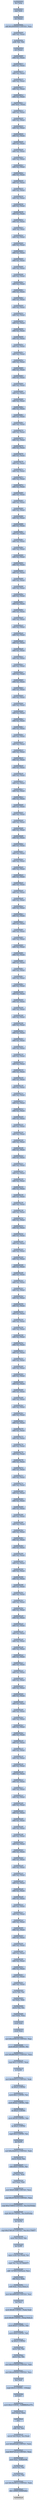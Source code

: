 digraph G {
node[shape=rectangle,style=filled,fillcolor=lightsteelblue,color=lightsteelblue]
bgcolor="transparent"
a0x00000000decl_ebp[label="0x00000000\ndecl %ebp"];
a0x00000001popl_edx[label="0x00000001\npopl %edx"];
a0x00000002incl_eax_[label="0x00000002\nincl (%eax)"];
a0x00000004addl_0x20000000UINT32_eax[label="0x00000004\naddl $0x20000000<UINT32>, %eax"];
a0x00000009addb_al_eax_[label="0x00000009\naddb %al, (%eax)"];
a0x0000000baddb_bh_bh[label="0x0000000b\naddb %bh, %bh"];
a0x0000000dincl_eax_[label="0x0000000d\nincl (%eax)"];
a0x0000000faddb_al_eax_[label="0x0000000f\naddb %al, (%eax)"];
a0x00000011addb_al_eax_[label="0x00000011\naddb %al, (%eax)"];
a0x00000013addb_al_eax_[label="0x00000013\naddb %al, (%eax)"];
a0x00000015addb_al_eax_[label="0x00000015\naddb %al, (%eax)"];
a0x00000017addb_al_eax_[label="0x00000017\naddb %al, (%eax)"];
a0x0000001aaddb_al_eax_[label="0x0000001a\naddb %al, (%eax)"];
a0x0000001caddl_eax_eax_[label="0x0000001c\naddl %eax, (%eax)"];
a0x0000001eaddb_al_eax_[label="0x0000001e\naddb %al, (%eax)"];
a0x00000020addb_al_eax_[label="0x00000020\naddb %al, (%eax)"];
a0x00000022addb_al_eax_[label="0x00000022\naddb %al, (%eax)"];
a0x00000024addb_al_eax_[label="0x00000024\naddb %al, (%eax)"];
a0x00000026addb_al_eax_[label="0x00000026\naddb %al, (%eax)"];
a0x00000028addb_al_eax_[label="0x00000028\naddb %al, (%eax)"];
a0x0000002aaddb_al_eax_[label="0x0000002a\naddb %al, (%eax)"];
a0x0000002caddb_al_eax_[label="0x0000002c\naddb %al, (%eax)"];
a0x0000002eaddb_al_eax_[label="0x0000002e\naddb %al, (%eax)"];
a0x00000030addb_al_eax_[label="0x00000030\naddb %al, (%eax)"];
a0x00000032addb_al_eax_[label="0x00000032\naddb %al, (%eax)"];
a0x00000034addb_al_eax_[label="0x00000034\naddb %al, (%eax)"];
a0x00000036addb_al_eax_[label="0x00000036\naddb %al, (%eax)"];
a0x00000038addb_al_eax_[label="0x00000038\naddb %al, (%eax)"];
a0x0000003aaddb_al_eax_[label="0x0000003a\naddb %al, (%eax)"];
a0x0000003caddb_al_esi_[label="0x0000003c\naddb %al, (%esi)"];
a0x0000003eaddb_al_eax_[label="0x0000003e\naddb %al, (%eax)"];
a0x00000040addb_al_eax_[label="0x00000040\naddb %al, (%eax)"];
a0x00000042addb_al_eax_[label="0x00000042\naddb %al, (%eax)"];
a0x00000044addb_al_eax_[label="0x00000044\naddb %al, (%eax)"];
a0x00000046addb_al_eax_[label="0x00000046\naddb %al, (%eax)"];
a0x00000048addb_al_eax_[label="0x00000048\naddb %al, (%eax)"];
a0x0000004aaddb_al_eax_[label="0x0000004a\naddb %al, (%eax)"];
a0x0000004caddb_al_eax_[label="0x0000004c\naddb %al, (%eax)"];
a0x0000004eaddb_al_eax_[label="0x0000004e\naddb %al, (%eax)"];
a0x00000050addb_al_eax_[label="0x00000050\naddb %al, (%eax)"];
a0x00000052addb_al_eax_[label="0x00000052\naddb %al, (%eax)"];
a0x00000054addb_al_eax_[label="0x00000054\naddb %al, (%eax)"];
a0x00000056addb_al_eax_[label="0x00000056\naddb %al, (%eax)"];
a0x00000058addb_al_eax_[label="0x00000058\naddb %al, (%eax)"];
a0x0000005aaddb_al_eax_[label="0x0000005a\naddb %al, (%eax)"];
a0x0000005caddb_al_eax_[label="0x0000005c\naddb %al, (%eax)"];
a0x0000005eaddb_al_eax_[label="0x0000005e\naddb %al, (%eax)"];
a0x00000060addb_al_eax_[label="0x00000060\naddb %al, (%eax)"];
a0x00000062addb_al_eax_[label="0x00000062\naddb %al, (%eax)"];
a0x00000064addb_al_eax_[label="0x00000064\naddb %al, (%eax)"];
a0x00000066addb_al_eax_[label="0x00000066\naddb %al, (%eax)"];
a0x00000068addb_al_eax_[label="0x00000068\naddb %al, (%eax)"];
a0x0000006aaddb_al_eax_[label="0x0000006a\naddb %al, (%eax)"];
a0x0000006caddb_al_eax_[label="0x0000006c\naddb %al, (%eax)"];
a0x0000006eaddb_al_eax_[label="0x0000006e\naddb %al, (%eax)"];
a0x00000070addb_al_eax_[label="0x00000070\naddb %al, (%eax)"];
a0x00000072addb_al_eax_[label="0x00000072\naddb %al, (%eax)"];
a0x00000074addb_al_eax_[label="0x00000074\naddb %al, (%eax)"];
a0x00000076addb_al_eax_[label="0x00000076\naddb %al, (%eax)"];
a0x00000078addb_al_eax_[label="0x00000078\naddb %al, (%eax)"];
a0x0000007aaddb_al_eax_[label="0x0000007a\naddb %al, (%eax)"];
a0x0000007caddb_al_eax_[label="0x0000007c\naddb %al, (%eax)"];
a0x0000007eaddb_al_eax_[label="0x0000007e\naddb %al, (%eax)"];
a0x00000080addb_al_eax_[label="0x00000080\naddb %al, (%eax)"];
a0x00000082addb_al_eax_[label="0x00000082\naddb %al, (%eax)"];
a0x00000084addb_al_eax_[label="0x00000084\naddb %al, (%eax)"];
a0x00000086addb_al_eax_[label="0x00000086\naddb %al, (%eax)"];
a0x00000088addb_al_eax_[label="0x00000088\naddb %al, (%eax)"];
a0x0000008aaddb_al_eax_[label="0x0000008a\naddb %al, (%eax)"];
a0x0000008caddb_al_eax_[label="0x0000008c\naddb %al, (%eax)"];
a0x0000008eaddb_al_eax_[label="0x0000008e\naddb %al, (%eax)"];
a0x00000090addb_al_eax_[label="0x00000090\naddb %al, (%eax)"];
a0x00000092addb_al_eax_[label="0x00000092\naddb %al, (%eax)"];
a0x00000094addb_al_eax_[label="0x00000094\naddb %al, (%eax)"];
a0x00000096addb_al_eax_[label="0x00000096\naddb %al, (%eax)"];
a0x00000098addb_al_eax_[label="0x00000098\naddb %al, (%eax)"];
a0x0000009aaddb_al_eax_[label="0x0000009a\naddb %al, (%eax)"];
a0x0000009caddb_al_eax_[label="0x0000009c\naddb %al, (%eax)"];
a0x0000009eaddb_al_eax_[label="0x0000009e\naddb %al, (%eax)"];
a0x000000a0addb_al_eax_[label="0x000000a0\naddb %al, (%eax)"];
a0x000000a2addb_al_eax_[label="0x000000a2\naddb %al, (%eax)"];
a0x000000a4addb_al_eax_[label="0x000000a4\naddb %al, (%eax)"];
a0x000000a6addb_al_eax_[label="0x000000a6\naddb %al, (%eax)"];
a0x000000a8addb_al_eax_[label="0x000000a8\naddb %al, (%eax)"];
a0x000000aaaddb_al_eax_[label="0x000000aa\naddb %al, (%eax)"];
a0x000000acaddb_al_eax_[label="0x000000ac\naddb %al, (%eax)"];
a0x000000aeaddb_al_eax_[label="0x000000ae\naddb %al, (%eax)"];
a0x000000b0addb_al_eax_[label="0x000000b0\naddb %al, (%eax)"];
a0x000000b2addb_al_eax_[label="0x000000b2\naddb %al, (%eax)"];
a0x000000b4addb_al_eax_[label="0x000000b4\naddb %al, (%eax)"];
a0x000000b6addb_al_eax_[label="0x000000b6\naddb %al, (%eax)"];
a0x000000b8addb_al_eax_[label="0x000000b8\naddb %al, (%eax)"];
a0x000000baaddb_al_eax_[label="0x000000ba\naddb %al, (%eax)"];
a0x000000bcaddb_al_eax_[label="0x000000bc\naddb %al, (%eax)"];
a0x000000beaddb_al_eax_[label="0x000000be\naddb %al, (%eax)"];
a0x000000c0addb_al_eax_[label="0x000000c0\naddb %al, (%eax)"];
a0x000000c2addb_al_eax_[label="0x000000c2\naddb %al, (%eax)"];
a0x000000c4addb_al_eax_[label="0x000000c4\naddb %al, (%eax)"];
a0x000000c6addb_al_eax_[label="0x000000c6\naddb %al, (%eax)"];
a0x000000c8addb_al_eax_[label="0x000000c8\naddb %al, (%eax)"];
a0x000000caaddb_al_eax_[label="0x000000ca\naddb %al, (%eax)"];
a0x000000ccaddb_al_eax_[label="0x000000cc\naddb %al, (%eax)"];
a0x000000ceaddb_al_eax_[label="0x000000ce\naddb %al, (%eax)"];
a0x000000d0addb_al_eax_[label="0x000000d0\naddb %al, (%eax)"];
a0x000000d2addb_al_eax_[label="0x000000d2\naddb %al, (%eax)"];
a0x000000d4addb_al_eax_[label="0x000000d4\naddb %al, (%eax)"];
a0x000000d6addb_al_eax_[label="0x000000d6\naddb %al, (%eax)"];
a0x000000d8addb_al_eax_[label="0x000000d8\naddb %al, (%eax)"];
a0x000000daaddb_al_eax_[label="0x000000da\naddb %al, (%eax)"];
a0x000000dcaddb_al_eax_[label="0x000000dc\naddb %al, (%eax)"];
a0x000000deaddb_al_eax_[label="0x000000de\naddb %al, (%eax)"];
a0x000000e0addb_al_eax_[label="0x000000e0\naddb %al, (%eax)"];
a0x000000e2addb_al_eax_[label="0x000000e2\naddb %al, (%eax)"];
a0x000000e4addb_al_eax_[label="0x000000e4\naddb %al, (%eax)"];
a0x000000e6addb_al_eax_[label="0x000000e6\naddb %al, (%eax)"];
a0x000000e8addb_al_eax_[label="0x000000e8\naddb %al, (%eax)"];
a0x000000eaaddb_al_eax_[label="0x000000ea\naddb %al, (%eax)"];
a0x000000ecaddb_al_eax_[label="0x000000ec\naddb %al, (%eax)"];
a0x000000eeaddb_al_eax_[label="0x000000ee\naddb %al, (%eax)"];
a0x000000f0addb_al_eax_[label="0x000000f0\naddb %al, (%eax)"];
a0x000000f2addb_al_eax_[label="0x000000f2\naddb %al, (%eax)"];
a0x000000f4addb_al_eax_[label="0x000000f4\naddb %al, (%eax)"];
a0x000000f6addb_al_eax_[label="0x000000f6\naddb %al, (%eax)"];
a0x000000f8addb_al_eax_[label="0x000000f8\naddb %al, (%eax)"];
a0x000000faaddb_al_eax_[label="0x000000fa\naddb %al, (%eax)"];
a0x000000fcaddb_al_eax_[label="0x000000fc\naddb %al, (%eax)"];
a0x000000feaddb_al_eax_[label="0x000000fe\naddb %al, (%eax)"];
a0x00000100addb_al_eax_[label="0x00000100\naddb %al, (%eax)"];
a0x00000102addb_al_eax_[label="0x00000102\naddb %al, (%eax)"];
a0x00000104addb_al_eax_[label="0x00000104\naddb %al, (%eax)"];
a0x00000106addb_al_eax_[label="0x00000106\naddb %al, (%eax)"];
a0x00000108addb_al_eax_[label="0x00000108\naddb %al, (%eax)"];
a0x0000010aaddb_al_eax_[label="0x0000010a\naddb %al, (%eax)"];
a0x0000010caddb_al_eax_[label="0x0000010c\naddb %al, (%eax)"];
a0x0000010eaddb_al_eax_[label="0x0000010e\naddb %al, (%eax)"];
a0x00000110addb_al_eax_[label="0x00000110\naddb %al, (%eax)"];
a0x00000112addb_al_eax_[label="0x00000112\naddb %al, (%eax)"];
a0x00000114addb_al_eax_[label="0x00000114\naddb %al, (%eax)"];
a0x00000116addb_al_eax_[label="0x00000116\naddb %al, (%eax)"];
a0x00000118addb_al_eax_[label="0x00000118\naddb %al, (%eax)"];
a0x0000011aaddb_al_eax_[label="0x0000011a\naddb %al, (%eax)"];
a0x0000011caddb_al_eax_[label="0x0000011c\naddb %al, (%eax)"];
a0x0000011eaddb_al_eax_[label="0x0000011e\naddb %al, (%eax)"];
a0x00000120addb_al_eax_[label="0x00000120\naddb %al, (%eax)"];
a0x00000122addb_al_eax_[label="0x00000122\naddb %al, (%eax)"];
a0x00000124addb_al_eax_[label="0x00000124\naddb %al, (%eax)"];
a0x00000126addb_al_eax_[label="0x00000126\naddb %al, (%eax)"];
a0x00000128addb_al_eax_[label="0x00000128\naddb %al, (%eax)"];
a0x0000012aaddb_al_eax_[label="0x0000012a\naddb %al, (%eax)"];
a0x0000012caddb_al_eax_[label="0x0000012c\naddb %al, (%eax)"];
a0x0000012eaddb_al_eax_[label="0x0000012e\naddb %al, (%eax)"];
a0x00000130addb_al_eax_[label="0x00000130\naddb %al, (%eax)"];
a0x00000132addb_al_eax_[label="0x00000132\naddb %al, (%eax)"];
a0x00000134addb_al_eax_[label="0x00000134\naddb %al, (%eax)"];
a0x00000136addb_al_eax_[label="0x00000136\naddb %al, (%eax)"];
a0x00000138addb_al_eax_[label="0x00000138\naddb %al, (%eax)"];
a0x0000013aaddb_al_eax_[label="0x0000013a\naddb %al, (%eax)"];
a0x0000013caddb_al_eax_[label="0x0000013c\naddb %al, (%eax)"];
a0x0000013eaddb_al_eax_[label="0x0000013e\naddb %al, (%eax)"];
a0x00000140addb_al_eax_[label="0x00000140\naddb %al, (%eax)"];
a0x00000142addb_al_eax_[label="0x00000142\naddb %al, (%eax)"];
a0x00000144addb_al_eax_[label="0x00000144\naddb %al, (%eax)"];
a0x00000146addb_al_eax_[label="0x00000146\naddb %al, (%eax)"];
a0x00000148addb_al_eax_[label="0x00000148\naddb %al, (%eax)"];
a0x0000014aaddb_al_eax_[label="0x0000014a\naddb %al, (%eax)"];
a0x0000014caddb_al_eax_[label="0x0000014c\naddb %al, (%eax)"];
a0x0000014eaddb_al_eax_[label="0x0000014e\naddb %al, (%eax)"];
a0x00000150addb_al_eax_[label="0x00000150\naddb %al, (%eax)"];
a0x00000152addb_al_eax_[label="0x00000152\naddb %al, (%eax)"];
a0x00000154addb_al_eax_[label="0x00000154\naddb %al, (%eax)"];
a0x00000156addb_al_eax_[label="0x00000156\naddb %al, (%eax)"];
a0x00000158addb_al_eax_[label="0x00000158\naddb %al, (%eax)"];
a0x0000015aaddb_al_eax_[label="0x0000015a\naddb %al, (%eax)"];
a0x0000015caddb_al_eax_[label="0x0000015c\naddb %al, (%eax)"];
a0x0000015eaddb_al_eax_[label="0x0000015e\naddb %al, (%eax)"];
a0x00000160addb_al_eax_[label="0x00000160\naddb %al, (%eax)"];
a0x00000162addb_al_eax_[label="0x00000162\naddb %al, (%eax)"];
a0x00000164addb_al_eax_[label="0x00000164\naddb %al, (%eax)"];
a0x00000166addb_al_eax_[label="0x00000166\naddb %al, (%eax)"];
a0x00000168addb_al_eax_[label="0x00000168\naddb %al, (%eax)"];
a0x0000016aaddb_al_eax_[label="0x0000016a\naddb %al, (%eax)"];
a0x0000016caddb_al_eax_[label="0x0000016c\naddb %al, (%eax)"];
a0x0000016eaddb_al_eax_[label="0x0000016e\naddb %al, (%eax)"];
a0x00000170addb_al_eax_[label="0x00000170\naddb %al, (%eax)"];
a0x00000172addb_al_eax_[label="0x00000172\naddb %al, (%eax)"];
a0x00000174addb_al_eax_[label="0x00000174\naddb %al, (%eax)"];
a0x00000176addb_al_eax_[label="0x00000176\naddb %al, (%eax)"];
a0x00000178addb_al_eax_[label="0x00000178\naddb %al, (%eax)"];
a0x0000017aaddb_al_eax_[label="0x0000017a\naddb %al, (%eax)"];
a0x0000017caddb_al_eax_[label="0x0000017c\naddb %al, (%eax)"];
a0x0000017eaddb_al_eax_[label="0x0000017e\naddb %al, (%eax)"];
a0x00000180addb_al_eax_[label="0x00000180\naddb %al, (%eax)"];
a0x00000182addb_al_eax_[label="0x00000182\naddb %al, (%eax)"];
a0x00000184addb_al_eax_[label="0x00000184\naddb %al, (%eax)"];
a0x00000186addb_al_eax_[label="0x00000186\naddb %al, (%eax)"];
a0x00000188addb_al_eax_[label="0x00000188\naddb %al, (%eax)"];
a0x0000018aaddb_al_eax_[label="0x0000018a\naddb %al, (%eax)"];
a0x0000018caddb_al_eax_[label="0x0000018c\naddb %al, (%eax)"];
a0x0000018eaddb_al_eax_[label="0x0000018e\naddb %al, (%eax)"];
a0x00000190addb_al_eax_[label="0x00000190\naddb %al, (%eax)"];
a0x00000192addb_al_eax_[label="0x00000192\naddb %al, (%eax)"];
a0x00000194addb_al_eax_[label="0x00000194\naddb %al, (%eax)"];
a0x00000196addb_al_eax_[label="0x00000196\naddb %al, (%eax)"];
a0x00000198addb_al_eax_[label="0x00000198\naddb %al, (%eax)"];
a0x0000019aaddb_al_eax_[label="0x0000019a\naddb %al, (%eax)"];
a0x0000019caddb_al_eax_[label="0x0000019c\naddb %al, (%eax)"];
a0x0000019eaddb_al_eax_[label="0x0000019e\naddb %al, (%eax)"];
a0x000001a0addb_al_eax_[label="0x000001a0\naddb %al, (%eax)"];
a0x000001a2addb_al_eax_[label="0x000001a2\naddb %al, (%eax)"];
a0x000001a4addb_al_eax_[label="0x000001a4\naddb %al, (%eax)"];
a0x000001a6addb_al_eax_[label="0x000001a6\naddb %al, (%eax)"];
a0x000001a8addb_al_eax_[label="0x000001a8\naddb %al, (%eax)"];
a0x000001aaaddb_al_eax_[label="0x000001aa\naddb %al, (%eax)"];
a0x000001acaddb_al_eax_[label="0x000001ac\naddb %al, (%eax)"];
a0x000001aeaddb_al_eax_[label="0x000001ae\naddb %al, (%eax)"];
a0x000001b0addb_al_eax_[label="0x000001b0\naddb %al, (%eax)"];
a0x000001b2addb_al_eax_[label="0x000001b2\naddb %al, (%eax)"];
a0x000001b4addb_al_eax_[label="0x000001b4\naddb %al, (%eax)"];
a0x000001b6addb_al_eax_[label="0x000001b6\naddb %al, (%eax)"];
a0x000001b8addb_al_eax_[label="0x000001b8\naddb %al, (%eax)"];
a0x000001baaddb_al_eax_[label="0x000001ba\naddb %al, (%eax)"];
a0x000001bcaddb_al_eax_[label="0x000001bc\naddb %al, (%eax)"];
a0x000001beaddb_al_eax_[label="0x000001be\naddb %al, (%eax)"];
a0x000001c0addb_al_eax_[label="0x000001c0\naddb %al, (%eax)"];
a0x000001c2addb_al_eax_[label="0x000001c2\naddb %al, (%eax)"];
a0x000001c4addb_al_eax_[label="0x000001c4\naddb %al, (%eax)"];
a0x000001c6addb_al_eax_[label="0x000001c6\naddb %al, (%eax)"];
a0x000001c8addb_al_eax_[label="0x000001c8\naddb %al, (%eax)"];
a0x000001caaddb_al_eax_[label="0x000001ca\naddb %al, (%eax)"];
a0x000001ccaddb_al_eax_[label="0x000001cc\naddb %al, (%eax)"];
a0x000001ceaddb_al_eax_[label="0x000001ce\naddb %al, (%eax)"];
a0x000001d0addb_al_eax_[label="0x000001d0\naddb %al, (%eax)"];
a0x000001d2addb_al_eax_[label="0x000001d2\naddb %al, (%eax)"];
a0x000001d4addb_al_eax_[label="0x000001d4\naddb %al, (%eax)"];
a0x000001d6addb_al_eax_[label="0x000001d6\naddb %al, (%eax)"];
a0x000001d8addb_al_eax_[label="0x000001d8\naddb %al, (%eax)"];
a0x000001daaddb_al_eax_[label="0x000001da\naddb %al, (%eax)"];
a0x000001dcaddb_al_eax_[label="0x000001dc\naddb %al, (%eax)"];
a0x000001deaddb_al_eax_[label="0x000001de\naddb %al, (%eax)"];
a0x000001e0addb_al_eax_[label="0x000001e0\naddb %al, (%eax)"];
a0x000001e2addb_al_eax_[label="0x000001e2\naddb %al, (%eax)"];
a0x000001e4addb_al_eax_[label="0x000001e4\naddb %al, (%eax)"];
a0x000001e6addb_al_eax_[label="0x000001e6\naddb %al, (%eax)"];
a0x000001e8addb_al_eax_[label="0x000001e8\naddb %al, (%eax)"];
a0x000001eaaddb_al_eax_[label="0x000001ea\naddb %al, (%eax)"];
a0x000001ecaddb_al_eax_[label="0x000001ec\naddb %al, (%eax)"];
a0x000001eeaddb_al_eax_[label="0x000001ee\naddb %al, (%eax)"];
a0x000001f0addb_al_eax_[label="0x000001f0\naddb %al, (%eax)"];
a0x000001f2addb_al_eax_[label="0x000001f2\naddb %al, (%eax)"];
a0x000001f4addb_al_eax_[label="0x000001f4\naddb %al, (%eax)"];
a0x000001f6addb_al_eax_[label="0x000001f6\naddb %al, (%eax)"];
a0x000001f8addb_al_eax_[label="0x000001f8\naddb %al, (%eax)"];
a0x000001faaddb_al_eax_[label="0x000001fa\naddb %al, (%eax)"];
a0x000001fcaddb_al_eax_[label="0x000001fc\naddb %al, (%eax)"];
a0x000001feaddb_al_eax_[label="0x000001fe\naddb %al, (%eax)"];
a0x00000200movw_ds_ax[label="0x00000200\nmovw %ds, %ax"];
a0x00000202xorl_ebx_ebx[label="0x00000202\nxorl %ebx, %ebx"];
a0x00000204movw_ax_ss[label="0x00000204\nmovw %ax, %ss"];
a0x00000206movl_ebx_esp[label="0x00000206\nmovl %ebx, %esp"];
a0x00000208pushl_ebx[label="0x00000208\npushl %ebx"];
a0x00000209pushl_eax[label="0x00000209\npushl %eax"];
a0x0000020amovl_0xcb50010fUINT32_eax[label="0x0000020a\nmovl $0xcb50010f<UINT32>, %eax"];
a0x0000020fmovb_0x20UINT8_cl[label="0x0000020f\nmovb $0x20<UINT8>, %cl"];
a0x00000211movl_0xd8d30001UINT32_eax[label="0x00000211\nmovl $0xd8d30001<UINT32>, %eax"];
a0x00000216cmpl_0x1UINT8_eax[label="0x00000216\ncmpl $0x1<UINT8>, %eax"];
a0x00000219je_0x228[label="0x00000219\nje 0x228"];
a0x0000021bmovl_0x9b4031eUINT32_edx[label="0x0000021b\nmovl $0x9b4031e<UINT32>, %edx"];
a0x00000220int_0x21UINT8[label="0x00000220\nint $0x21<UINT8>"];
a0x00000222movb_0x1UINT8_al[label="0x00000222\nmovb $0x1<UINT8>, %al"];
a0x00000224movb_0x4cUINT8_ah[label="0x00000224\nmovb $0x4c<UINT8>, %ah"];
a0x00000226int_0x21UINT8[label="0x00000226\nint $0x21<UINT8>"];
a0x00000228movb_0x30UINT8_ah[label="0x00000228\nmovb $0x30<UINT8>, %ah"];
a0x0000022aint_0x21UINT8[label="0x0000022a\nint $0x21<UINT8>"];
a0x0000022ccmpb_0x3UINT8_al[label="0x0000022c\ncmpb $0x3<UINT8>, %al"];
a0x0000022ejae_0x235[label="0x0000022e\njae 0x235"];
a0x00000230movl_0xe9eb031eUINT32_edx[label="0x00000230\nmovl $0xe9eb031e<UINT32>, %edx"];
a0x00000235movw_esi__es[label="0x00000235\nmovw (%esi), %es"];
a0x00000237subb_0x0UINT8_al[label="0x00000237\nsubb $0x0<UINT8>, %al"];
a0x00000239xorl_eax_eax[label="0x00000239\nxorl %eax, %eax"];
a0x0000023bmovl_eax_edi[label="0x0000023b\nmovl %eax, %edi"];
a0x0000023dmovl_0x8126ffffUINT32_ecx[label="0x0000023d\nmovl $0x8126ffff<UINT32>, %ecx"];
a0x00000242cmpl_0x16754150UINT32_eax[label="0x00000242\ncmpl $0x16754150<UINT32>, %eax"];
a0x00000247cmpl_0xe754854UINT32_es_0x2ebp_[label="0x00000247\ncmpl $0xe754854<UINT32>, %es:0x2(%ebp)"];
a0x0000024fcmpb_0x3dUINT8_es_0x4ebp_[label="0x0000024f\ncmpb $0x3d<UINT8>, %es:0x4(%ebp)"];
a0x00000254jne_0x25d[label="0x00000254\njne 0x25d"];
a0x0000025dcmpl_0x27d8126UINT32_es_0x1c756977[label="0x0000025d\ncmpl $0x27d8126<UINT32>, %es:0x1c756977"];
a0x00000268outsb_ds_esi__dx[label="0x00000268\noutsb %ds:(%esi), %dx"];
a0x00000269jne_0x280[label="0x00000269\njne 0x280"];
a0x00000280repnz_scasb_es_edi__al[label="0x00000280\nrepnz scasb %es:(%edi), %al"];
a0x00000282cmpb_al_es_0x7d8db975[label="0x00000282\ncmpb %al, %es:0x7d8db975"];
a0x00000289addl__1274831554ecx__ecx[label="0x00000289\naddl -1274831554(%ecx), %ecx"];
a0x0000028fsbbl_ecx_ebp[label="0x0000028f\nsbbl %ecx, %ebp"];
a0x00000291andl_eax_ecxeax2_[label="0x00000291\nandl %eax, (%ecx,%eax,2)"];
a0x00000294movl_0x48802d8UINT32_esi[label="0x00000294\nmovl $0x48802d8<UINT32>, %esi"];
a0x00000299incl_esi[label="0x00000299\nincl %esi"];
a0x0000029amovb_0x46UINT8_edxedi_[label="0x0000029a\nmovb $0x46<UINT8>, (%edx,%edi)"];
a0x0000029emovb_0x46UINT8_espebx2_[label="0x0000029e\nmovb $0x46<UINT8>, (%esp,%ebx,2)"];
a0x000002a2movb_0x47UINT8_ah[label="0x000002a2\nmovb $0x47<UINT8>, %ah"];
a0x000002a4movb_0x0UINT8_dl[label="0x000002a4\nmovb $0x0<UINT8>, %dl"];
a0x000002a6int_0x21UINT8[label="0x000002a6\nint $0x21<UINT8>"];
a0x000002a8movw_ds_ax[label="0x000002a8\nmovw %ds, %ax"];
a0x000002aamovw_ax_es[label="0x000002aa\nmovw %ax, %es"];
a0x000002acmovl_0xc03202d8UINT32_edi[label="0x000002ac\nmovl $0xc03202d8<UINT32>, %edi"];
a0x000002b1movl_0xaef20046UINT32_ecx[label="0x000002b1\nmovl $0xaef20046<UINT32>, %ecx"];
a0x000002b6decl_edi[label="0x000002b6\ndecl %edi"];
a0x000002b7cmpb_0x5cUINT8__1ebp_[label="0x000002b7\ncmpb $0x5c<UINT8>, -1(%ebp)"];
a0x000002bbje_0x2c1[label="0x000002bb\nje 0x2c1"];
a0x000002bdmovb_0x2UINT8_0xffffffffd0be475c[label="0x000002bd\nmovb $0x2<UINT8>, 0xffffffffd0be475c"];
a0x000002c4movl_esi__ecx[label="0x000002c4\nmovl (%esi), %ecx"];
a0x000002c6into_[label="0x000002c6\ninto "];
a0x000002c7addb_bl_dh[label="0x000002c7\naddb %bl, %dh"];
a0x000002c9movsb_ds_esi__es_edi_[label="0x000002c9\nmovsb %ds:(%esi), %es:(%edi)"];
a0x000002camovl_0xb802d8UINT32_edx[label="0x000002ca\nmovl $0xb802d8<UINT32>, %edx"];
a0x000002cfcmpl_0xf7221cdUINT32_eax[label="0x000002cf\ncmpl $0xf7221cd<UINT32>, %eax"];
a0x000002d4movl_eax_0x48eb039f[label="0x000002d4\nmovl %eax, 0x48eb039f"];
a0x000002d9movw_ss_ax[label="0x000002d9\nmovw %ss, %ax"];
a0x000002dbmovw_ax_ds[label="0x000002db\nmovw %ax, %ds"];
a0x000002ddmovl_0x3be9031eUINT32_edx[label="0x000002dd\nmovl $0x3be9031e<UINT32>, %edx"];
a0x000002e2decl__2096915658ebx_[label="0x000002e2\ndecl -2096915658(%ebx)"];
a0x000002e8[label="0x000002e8",color="lightgrey",fillcolor="lightgrey"];
a0x00000000decl_ebp -> a0x00000001popl_edx [color="#000000"];
a0x00000001popl_edx -> a0x00000002incl_eax_ [color="#000000"];
a0x00000002incl_eax_ -> a0x00000004addl_0x20000000UINT32_eax [color="#000000"];
a0x00000004addl_0x20000000UINT32_eax -> a0x00000009addb_al_eax_ [color="#000000"];
a0x00000009addb_al_eax_ -> a0x0000000baddb_bh_bh [color="#000000"];
a0x0000000baddb_bh_bh -> a0x0000000dincl_eax_ [color="#000000"];
a0x0000000dincl_eax_ -> a0x0000000faddb_al_eax_ [color="#000000"];
a0x0000000faddb_al_eax_ -> a0x00000011addb_al_eax_ [color="#000000"];
a0x00000011addb_al_eax_ -> a0x00000013addb_al_eax_ [color="#000000"];
a0x00000013addb_al_eax_ -> a0x00000015addb_al_eax_ [color="#000000"];
a0x00000015addb_al_eax_ -> a0x00000017addb_al_eax_ [color="#000000"];
a0x00000017addb_al_eax_ -> a0x0000001aaddb_al_eax_ [color="#000000"];
a0x0000001aaddb_al_eax_ -> a0x0000001caddl_eax_eax_ [color="#000000"];
a0x0000001caddl_eax_eax_ -> a0x0000001eaddb_al_eax_ [color="#000000"];
a0x0000001eaddb_al_eax_ -> a0x00000020addb_al_eax_ [color="#000000"];
a0x00000020addb_al_eax_ -> a0x00000022addb_al_eax_ [color="#000000"];
a0x00000022addb_al_eax_ -> a0x00000024addb_al_eax_ [color="#000000"];
a0x00000024addb_al_eax_ -> a0x00000026addb_al_eax_ [color="#000000"];
a0x00000026addb_al_eax_ -> a0x00000028addb_al_eax_ [color="#000000"];
a0x00000028addb_al_eax_ -> a0x0000002aaddb_al_eax_ [color="#000000"];
a0x0000002aaddb_al_eax_ -> a0x0000002caddb_al_eax_ [color="#000000"];
a0x0000002caddb_al_eax_ -> a0x0000002eaddb_al_eax_ [color="#000000"];
a0x0000002eaddb_al_eax_ -> a0x00000030addb_al_eax_ [color="#000000"];
a0x00000030addb_al_eax_ -> a0x00000032addb_al_eax_ [color="#000000"];
a0x00000032addb_al_eax_ -> a0x00000034addb_al_eax_ [color="#000000"];
a0x00000034addb_al_eax_ -> a0x00000036addb_al_eax_ [color="#000000"];
a0x00000036addb_al_eax_ -> a0x00000038addb_al_eax_ [color="#000000"];
a0x00000038addb_al_eax_ -> a0x0000003aaddb_al_eax_ [color="#000000"];
a0x0000003aaddb_al_eax_ -> a0x0000003caddb_al_esi_ [color="#000000"];
a0x0000003caddb_al_esi_ -> a0x0000003eaddb_al_eax_ [color="#000000"];
a0x0000003eaddb_al_eax_ -> a0x00000040addb_al_eax_ [color="#000000"];
a0x00000040addb_al_eax_ -> a0x00000042addb_al_eax_ [color="#000000"];
a0x00000042addb_al_eax_ -> a0x00000044addb_al_eax_ [color="#000000"];
a0x00000044addb_al_eax_ -> a0x00000046addb_al_eax_ [color="#000000"];
a0x00000046addb_al_eax_ -> a0x00000048addb_al_eax_ [color="#000000"];
a0x00000048addb_al_eax_ -> a0x0000004aaddb_al_eax_ [color="#000000"];
a0x0000004aaddb_al_eax_ -> a0x0000004caddb_al_eax_ [color="#000000"];
a0x0000004caddb_al_eax_ -> a0x0000004eaddb_al_eax_ [color="#000000"];
a0x0000004eaddb_al_eax_ -> a0x00000050addb_al_eax_ [color="#000000"];
a0x00000050addb_al_eax_ -> a0x00000052addb_al_eax_ [color="#000000"];
a0x00000052addb_al_eax_ -> a0x00000054addb_al_eax_ [color="#000000"];
a0x00000054addb_al_eax_ -> a0x00000056addb_al_eax_ [color="#000000"];
a0x00000056addb_al_eax_ -> a0x00000058addb_al_eax_ [color="#000000"];
a0x00000058addb_al_eax_ -> a0x0000005aaddb_al_eax_ [color="#000000"];
a0x0000005aaddb_al_eax_ -> a0x0000005caddb_al_eax_ [color="#000000"];
a0x0000005caddb_al_eax_ -> a0x0000005eaddb_al_eax_ [color="#000000"];
a0x0000005eaddb_al_eax_ -> a0x00000060addb_al_eax_ [color="#000000"];
a0x00000060addb_al_eax_ -> a0x00000062addb_al_eax_ [color="#000000"];
a0x00000062addb_al_eax_ -> a0x00000064addb_al_eax_ [color="#000000"];
a0x00000064addb_al_eax_ -> a0x00000066addb_al_eax_ [color="#000000"];
a0x00000066addb_al_eax_ -> a0x00000068addb_al_eax_ [color="#000000"];
a0x00000068addb_al_eax_ -> a0x0000006aaddb_al_eax_ [color="#000000"];
a0x0000006aaddb_al_eax_ -> a0x0000006caddb_al_eax_ [color="#000000"];
a0x0000006caddb_al_eax_ -> a0x0000006eaddb_al_eax_ [color="#000000"];
a0x0000006eaddb_al_eax_ -> a0x00000070addb_al_eax_ [color="#000000"];
a0x00000070addb_al_eax_ -> a0x00000072addb_al_eax_ [color="#000000"];
a0x00000072addb_al_eax_ -> a0x00000074addb_al_eax_ [color="#000000"];
a0x00000074addb_al_eax_ -> a0x00000076addb_al_eax_ [color="#000000"];
a0x00000076addb_al_eax_ -> a0x00000078addb_al_eax_ [color="#000000"];
a0x00000078addb_al_eax_ -> a0x0000007aaddb_al_eax_ [color="#000000"];
a0x0000007aaddb_al_eax_ -> a0x0000007caddb_al_eax_ [color="#000000"];
a0x0000007caddb_al_eax_ -> a0x0000007eaddb_al_eax_ [color="#000000"];
a0x0000007eaddb_al_eax_ -> a0x00000080addb_al_eax_ [color="#000000"];
a0x00000080addb_al_eax_ -> a0x00000082addb_al_eax_ [color="#000000"];
a0x00000082addb_al_eax_ -> a0x00000084addb_al_eax_ [color="#000000"];
a0x00000084addb_al_eax_ -> a0x00000086addb_al_eax_ [color="#000000"];
a0x00000086addb_al_eax_ -> a0x00000088addb_al_eax_ [color="#000000"];
a0x00000088addb_al_eax_ -> a0x0000008aaddb_al_eax_ [color="#000000"];
a0x0000008aaddb_al_eax_ -> a0x0000008caddb_al_eax_ [color="#000000"];
a0x0000008caddb_al_eax_ -> a0x0000008eaddb_al_eax_ [color="#000000"];
a0x0000008eaddb_al_eax_ -> a0x00000090addb_al_eax_ [color="#000000"];
a0x00000090addb_al_eax_ -> a0x00000092addb_al_eax_ [color="#000000"];
a0x00000092addb_al_eax_ -> a0x00000094addb_al_eax_ [color="#000000"];
a0x00000094addb_al_eax_ -> a0x00000096addb_al_eax_ [color="#000000"];
a0x00000096addb_al_eax_ -> a0x00000098addb_al_eax_ [color="#000000"];
a0x00000098addb_al_eax_ -> a0x0000009aaddb_al_eax_ [color="#000000"];
a0x0000009aaddb_al_eax_ -> a0x0000009caddb_al_eax_ [color="#000000"];
a0x0000009caddb_al_eax_ -> a0x0000009eaddb_al_eax_ [color="#000000"];
a0x0000009eaddb_al_eax_ -> a0x000000a0addb_al_eax_ [color="#000000"];
a0x000000a0addb_al_eax_ -> a0x000000a2addb_al_eax_ [color="#000000"];
a0x000000a2addb_al_eax_ -> a0x000000a4addb_al_eax_ [color="#000000"];
a0x000000a4addb_al_eax_ -> a0x000000a6addb_al_eax_ [color="#000000"];
a0x000000a6addb_al_eax_ -> a0x000000a8addb_al_eax_ [color="#000000"];
a0x000000a8addb_al_eax_ -> a0x000000aaaddb_al_eax_ [color="#000000"];
a0x000000aaaddb_al_eax_ -> a0x000000acaddb_al_eax_ [color="#000000"];
a0x000000acaddb_al_eax_ -> a0x000000aeaddb_al_eax_ [color="#000000"];
a0x000000aeaddb_al_eax_ -> a0x000000b0addb_al_eax_ [color="#000000"];
a0x000000b0addb_al_eax_ -> a0x000000b2addb_al_eax_ [color="#000000"];
a0x000000b2addb_al_eax_ -> a0x000000b4addb_al_eax_ [color="#000000"];
a0x000000b4addb_al_eax_ -> a0x000000b6addb_al_eax_ [color="#000000"];
a0x000000b6addb_al_eax_ -> a0x000000b8addb_al_eax_ [color="#000000"];
a0x000000b8addb_al_eax_ -> a0x000000baaddb_al_eax_ [color="#000000"];
a0x000000baaddb_al_eax_ -> a0x000000bcaddb_al_eax_ [color="#000000"];
a0x000000bcaddb_al_eax_ -> a0x000000beaddb_al_eax_ [color="#000000"];
a0x000000beaddb_al_eax_ -> a0x000000c0addb_al_eax_ [color="#000000"];
a0x000000c0addb_al_eax_ -> a0x000000c2addb_al_eax_ [color="#000000"];
a0x000000c2addb_al_eax_ -> a0x000000c4addb_al_eax_ [color="#000000"];
a0x000000c4addb_al_eax_ -> a0x000000c6addb_al_eax_ [color="#000000"];
a0x000000c6addb_al_eax_ -> a0x000000c8addb_al_eax_ [color="#000000"];
a0x000000c8addb_al_eax_ -> a0x000000caaddb_al_eax_ [color="#000000"];
a0x000000caaddb_al_eax_ -> a0x000000ccaddb_al_eax_ [color="#000000"];
a0x000000ccaddb_al_eax_ -> a0x000000ceaddb_al_eax_ [color="#000000"];
a0x000000ceaddb_al_eax_ -> a0x000000d0addb_al_eax_ [color="#000000"];
a0x000000d0addb_al_eax_ -> a0x000000d2addb_al_eax_ [color="#000000"];
a0x000000d2addb_al_eax_ -> a0x000000d4addb_al_eax_ [color="#000000"];
a0x000000d4addb_al_eax_ -> a0x000000d6addb_al_eax_ [color="#000000"];
a0x000000d6addb_al_eax_ -> a0x000000d8addb_al_eax_ [color="#000000"];
a0x000000d8addb_al_eax_ -> a0x000000daaddb_al_eax_ [color="#000000"];
a0x000000daaddb_al_eax_ -> a0x000000dcaddb_al_eax_ [color="#000000"];
a0x000000dcaddb_al_eax_ -> a0x000000deaddb_al_eax_ [color="#000000"];
a0x000000deaddb_al_eax_ -> a0x000000e0addb_al_eax_ [color="#000000"];
a0x000000e0addb_al_eax_ -> a0x000000e2addb_al_eax_ [color="#000000"];
a0x000000e2addb_al_eax_ -> a0x000000e4addb_al_eax_ [color="#000000"];
a0x000000e4addb_al_eax_ -> a0x000000e6addb_al_eax_ [color="#000000"];
a0x000000e6addb_al_eax_ -> a0x000000e8addb_al_eax_ [color="#000000"];
a0x000000e8addb_al_eax_ -> a0x000000eaaddb_al_eax_ [color="#000000"];
a0x000000eaaddb_al_eax_ -> a0x000000ecaddb_al_eax_ [color="#000000"];
a0x000000ecaddb_al_eax_ -> a0x000000eeaddb_al_eax_ [color="#000000"];
a0x000000eeaddb_al_eax_ -> a0x000000f0addb_al_eax_ [color="#000000"];
a0x000000f0addb_al_eax_ -> a0x000000f2addb_al_eax_ [color="#000000"];
a0x000000f2addb_al_eax_ -> a0x000000f4addb_al_eax_ [color="#000000"];
a0x000000f4addb_al_eax_ -> a0x000000f6addb_al_eax_ [color="#000000"];
a0x000000f6addb_al_eax_ -> a0x000000f8addb_al_eax_ [color="#000000"];
a0x000000f8addb_al_eax_ -> a0x000000faaddb_al_eax_ [color="#000000"];
a0x000000faaddb_al_eax_ -> a0x000000fcaddb_al_eax_ [color="#000000"];
a0x000000fcaddb_al_eax_ -> a0x000000feaddb_al_eax_ [color="#000000"];
a0x000000feaddb_al_eax_ -> a0x00000100addb_al_eax_ [color="#000000"];
a0x00000100addb_al_eax_ -> a0x00000102addb_al_eax_ [color="#000000"];
a0x00000102addb_al_eax_ -> a0x00000104addb_al_eax_ [color="#000000"];
a0x00000104addb_al_eax_ -> a0x00000106addb_al_eax_ [color="#000000"];
a0x00000106addb_al_eax_ -> a0x00000108addb_al_eax_ [color="#000000"];
a0x00000108addb_al_eax_ -> a0x0000010aaddb_al_eax_ [color="#000000"];
a0x0000010aaddb_al_eax_ -> a0x0000010caddb_al_eax_ [color="#000000"];
a0x0000010caddb_al_eax_ -> a0x0000010eaddb_al_eax_ [color="#000000"];
a0x0000010eaddb_al_eax_ -> a0x00000110addb_al_eax_ [color="#000000"];
a0x00000110addb_al_eax_ -> a0x00000112addb_al_eax_ [color="#000000"];
a0x00000112addb_al_eax_ -> a0x00000114addb_al_eax_ [color="#000000"];
a0x00000114addb_al_eax_ -> a0x00000116addb_al_eax_ [color="#000000"];
a0x00000116addb_al_eax_ -> a0x00000118addb_al_eax_ [color="#000000"];
a0x00000118addb_al_eax_ -> a0x0000011aaddb_al_eax_ [color="#000000"];
a0x0000011aaddb_al_eax_ -> a0x0000011caddb_al_eax_ [color="#000000"];
a0x0000011caddb_al_eax_ -> a0x0000011eaddb_al_eax_ [color="#000000"];
a0x0000011eaddb_al_eax_ -> a0x00000120addb_al_eax_ [color="#000000"];
a0x00000120addb_al_eax_ -> a0x00000122addb_al_eax_ [color="#000000"];
a0x00000122addb_al_eax_ -> a0x00000124addb_al_eax_ [color="#000000"];
a0x00000124addb_al_eax_ -> a0x00000126addb_al_eax_ [color="#000000"];
a0x00000126addb_al_eax_ -> a0x00000128addb_al_eax_ [color="#000000"];
a0x00000128addb_al_eax_ -> a0x0000012aaddb_al_eax_ [color="#000000"];
a0x0000012aaddb_al_eax_ -> a0x0000012caddb_al_eax_ [color="#000000"];
a0x0000012caddb_al_eax_ -> a0x0000012eaddb_al_eax_ [color="#000000"];
a0x0000012eaddb_al_eax_ -> a0x00000130addb_al_eax_ [color="#000000"];
a0x00000130addb_al_eax_ -> a0x00000132addb_al_eax_ [color="#000000"];
a0x00000132addb_al_eax_ -> a0x00000134addb_al_eax_ [color="#000000"];
a0x00000134addb_al_eax_ -> a0x00000136addb_al_eax_ [color="#000000"];
a0x00000136addb_al_eax_ -> a0x00000138addb_al_eax_ [color="#000000"];
a0x00000138addb_al_eax_ -> a0x0000013aaddb_al_eax_ [color="#000000"];
a0x0000013aaddb_al_eax_ -> a0x0000013caddb_al_eax_ [color="#000000"];
a0x0000013caddb_al_eax_ -> a0x0000013eaddb_al_eax_ [color="#000000"];
a0x0000013eaddb_al_eax_ -> a0x00000140addb_al_eax_ [color="#000000"];
a0x00000140addb_al_eax_ -> a0x00000142addb_al_eax_ [color="#000000"];
a0x00000142addb_al_eax_ -> a0x00000144addb_al_eax_ [color="#000000"];
a0x00000144addb_al_eax_ -> a0x00000146addb_al_eax_ [color="#000000"];
a0x00000146addb_al_eax_ -> a0x00000148addb_al_eax_ [color="#000000"];
a0x00000148addb_al_eax_ -> a0x0000014aaddb_al_eax_ [color="#000000"];
a0x0000014aaddb_al_eax_ -> a0x0000014caddb_al_eax_ [color="#000000"];
a0x0000014caddb_al_eax_ -> a0x0000014eaddb_al_eax_ [color="#000000"];
a0x0000014eaddb_al_eax_ -> a0x00000150addb_al_eax_ [color="#000000"];
a0x00000150addb_al_eax_ -> a0x00000152addb_al_eax_ [color="#000000"];
a0x00000152addb_al_eax_ -> a0x00000154addb_al_eax_ [color="#000000"];
a0x00000154addb_al_eax_ -> a0x00000156addb_al_eax_ [color="#000000"];
a0x00000156addb_al_eax_ -> a0x00000158addb_al_eax_ [color="#000000"];
a0x00000158addb_al_eax_ -> a0x0000015aaddb_al_eax_ [color="#000000"];
a0x0000015aaddb_al_eax_ -> a0x0000015caddb_al_eax_ [color="#000000"];
a0x0000015caddb_al_eax_ -> a0x0000015eaddb_al_eax_ [color="#000000"];
a0x0000015eaddb_al_eax_ -> a0x00000160addb_al_eax_ [color="#000000"];
a0x00000160addb_al_eax_ -> a0x00000162addb_al_eax_ [color="#000000"];
a0x00000162addb_al_eax_ -> a0x00000164addb_al_eax_ [color="#000000"];
a0x00000164addb_al_eax_ -> a0x00000166addb_al_eax_ [color="#000000"];
a0x00000166addb_al_eax_ -> a0x00000168addb_al_eax_ [color="#000000"];
a0x00000168addb_al_eax_ -> a0x0000016aaddb_al_eax_ [color="#000000"];
a0x0000016aaddb_al_eax_ -> a0x0000016caddb_al_eax_ [color="#000000"];
a0x0000016caddb_al_eax_ -> a0x0000016eaddb_al_eax_ [color="#000000"];
a0x0000016eaddb_al_eax_ -> a0x00000170addb_al_eax_ [color="#000000"];
a0x00000170addb_al_eax_ -> a0x00000172addb_al_eax_ [color="#000000"];
a0x00000172addb_al_eax_ -> a0x00000174addb_al_eax_ [color="#000000"];
a0x00000174addb_al_eax_ -> a0x00000176addb_al_eax_ [color="#000000"];
a0x00000176addb_al_eax_ -> a0x00000178addb_al_eax_ [color="#000000"];
a0x00000178addb_al_eax_ -> a0x0000017aaddb_al_eax_ [color="#000000"];
a0x0000017aaddb_al_eax_ -> a0x0000017caddb_al_eax_ [color="#000000"];
a0x0000017caddb_al_eax_ -> a0x0000017eaddb_al_eax_ [color="#000000"];
a0x0000017eaddb_al_eax_ -> a0x00000180addb_al_eax_ [color="#000000"];
a0x00000180addb_al_eax_ -> a0x00000182addb_al_eax_ [color="#000000"];
a0x00000182addb_al_eax_ -> a0x00000184addb_al_eax_ [color="#000000"];
a0x00000184addb_al_eax_ -> a0x00000186addb_al_eax_ [color="#000000"];
a0x00000186addb_al_eax_ -> a0x00000188addb_al_eax_ [color="#000000"];
a0x00000188addb_al_eax_ -> a0x0000018aaddb_al_eax_ [color="#000000"];
a0x0000018aaddb_al_eax_ -> a0x0000018caddb_al_eax_ [color="#000000"];
a0x0000018caddb_al_eax_ -> a0x0000018eaddb_al_eax_ [color="#000000"];
a0x0000018eaddb_al_eax_ -> a0x00000190addb_al_eax_ [color="#000000"];
a0x00000190addb_al_eax_ -> a0x00000192addb_al_eax_ [color="#000000"];
a0x00000192addb_al_eax_ -> a0x00000194addb_al_eax_ [color="#000000"];
a0x00000194addb_al_eax_ -> a0x00000196addb_al_eax_ [color="#000000"];
a0x00000196addb_al_eax_ -> a0x00000198addb_al_eax_ [color="#000000"];
a0x00000198addb_al_eax_ -> a0x0000019aaddb_al_eax_ [color="#000000"];
a0x0000019aaddb_al_eax_ -> a0x0000019caddb_al_eax_ [color="#000000"];
a0x0000019caddb_al_eax_ -> a0x0000019eaddb_al_eax_ [color="#000000"];
a0x0000019eaddb_al_eax_ -> a0x000001a0addb_al_eax_ [color="#000000"];
a0x000001a0addb_al_eax_ -> a0x000001a2addb_al_eax_ [color="#000000"];
a0x000001a2addb_al_eax_ -> a0x000001a4addb_al_eax_ [color="#000000"];
a0x000001a4addb_al_eax_ -> a0x000001a6addb_al_eax_ [color="#000000"];
a0x000001a6addb_al_eax_ -> a0x000001a8addb_al_eax_ [color="#000000"];
a0x000001a8addb_al_eax_ -> a0x000001aaaddb_al_eax_ [color="#000000"];
a0x000001aaaddb_al_eax_ -> a0x000001acaddb_al_eax_ [color="#000000"];
a0x000001acaddb_al_eax_ -> a0x000001aeaddb_al_eax_ [color="#000000"];
a0x000001aeaddb_al_eax_ -> a0x000001b0addb_al_eax_ [color="#000000"];
a0x000001b0addb_al_eax_ -> a0x000001b2addb_al_eax_ [color="#000000"];
a0x000001b2addb_al_eax_ -> a0x000001b4addb_al_eax_ [color="#000000"];
a0x000001b4addb_al_eax_ -> a0x000001b6addb_al_eax_ [color="#000000"];
a0x000001b6addb_al_eax_ -> a0x000001b8addb_al_eax_ [color="#000000"];
a0x000001b8addb_al_eax_ -> a0x000001baaddb_al_eax_ [color="#000000"];
a0x000001baaddb_al_eax_ -> a0x000001bcaddb_al_eax_ [color="#000000"];
a0x000001bcaddb_al_eax_ -> a0x000001beaddb_al_eax_ [color="#000000"];
a0x000001beaddb_al_eax_ -> a0x000001c0addb_al_eax_ [color="#000000"];
a0x000001c0addb_al_eax_ -> a0x000001c2addb_al_eax_ [color="#000000"];
a0x000001c2addb_al_eax_ -> a0x000001c4addb_al_eax_ [color="#000000"];
a0x000001c4addb_al_eax_ -> a0x000001c6addb_al_eax_ [color="#000000"];
a0x000001c6addb_al_eax_ -> a0x000001c8addb_al_eax_ [color="#000000"];
a0x000001c8addb_al_eax_ -> a0x000001caaddb_al_eax_ [color="#000000"];
a0x000001caaddb_al_eax_ -> a0x000001ccaddb_al_eax_ [color="#000000"];
a0x000001ccaddb_al_eax_ -> a0x000001ceaddb_al_eax_ [color="#000000"];
a0x000001ceaddb_al_eax_ -> a0x000001d0addb_al_eax_ [color="#000000"];
a0x000001d0addb_al_eax_ -> a0x000001d2addb_al_eax_ [color="#000000"];
a0x000001d2addb_al_eax_ -> a0x000001d4addb_al_eax_ [color="#000000"];
a0x000001d4addb_al_eax_ -> a0x000001d6addb_al_eax_ [color="#000000"];
a0x000001d6addb_al_eax_ -> a0x000001d8addb_al_eax_ [color="#000000"];
a0x000001d8addb_al_eax_ -> a0x000001daaddb_al_eax_ [color="#000000"];
a0x000001daaddb_al_eax_ -> a0x000001dcaddb_al_eax_ [color="#000000"];
a0x000001dcaddb_al_eax_ -> a0x000001deaddb_al_eax_ [color="#000000"];
a0x000001deaddb_al_eax_ -> a0x000001e0addb_al_eax_ [color="#000000"];
a0x000001e0addb_al_eax_ -> a0x000001e2addb_al_eax_ [color="#000000"];
a0x000001e2addb_al_eax_ -> a0x000001e4addb_al_eax_ [color="#000000"];
a0x000001e4addb_al_eax_ -> a0x000001e6addb_al_eax_ [color="#000000"];
a0x000001e6addb_al_eax_ -> a0x000001e8addb_al_eax_ [color="#000000"];
a0x000001e8addb_al_eax_ -> a0x000001eaaddb_al_eax_ [color="#000000"];
a0x000001eaaddb_al_eax_ -> a0x000001ecaddb_al_eax_ [color="#000000"];
a0x000001ecaddb_al_eax_ -> a0x000001eeaddb_al_eax_ [color="#000000"];
a0x000001eeaddb_al_eax_ -> a0x000001f0addb_al_eax_ [color="#000000"];
a0x000001f0addb_al_eax_ -> a0x000001f2addb_al_eax_ [color="#000000"];
a0x000001f2addb_al_eax_ -> a0x000001f4addb_al_eax_ [color="#000000"];
a0x000001f4addb_al_eax_ -> a0x000001f6addb_al_eax_ [color="#000000"];
a0x000001f6addb_al_eax_ -> a0x000001f8addb_al_eax_ [color="#000000"];
a0x000001f8addb_al_eax_ -> a0x000001faaddb_al_eax_ [color="#000000"];
a0x000001faaddb_al_eax_ -> a0x000001fcaddb_al_eax_ [color="#000000"];
a0x000001fcaddb_al_eax_ -> a0x000001feaddb_al_eax_ [color="#000000"];
a0x000001feaddb_al_eax_ -> a0x00000200movw_ds_ax [color="#000000"];
a0x00000200movw_ds_ax -> a0x00000202xorl_ebx_ebx [color="#000000"];
a0x00000202xorl_ebx_ebx -> a0x00000204movw_ax_ss [color="#000000"];
a0x00000204movw_ax_ss -> a0x00000206movl_ebx_esp [color="#000000"];
a0x00000206movl_ebx_esp -> a0x00000208pushl_ebx [color="#000000"];
a0x00000208pushl_ebx -> a0x00000209pushl_eax [color="#000000"];
a0x00000209pushl_eax -> a0x0000020amovl_0xcb50010fUINT32_eax [color="#000000"];
a0x0000020amovl_0xcb50010fUINT32_eax -> a0x0000020fmovb_0x20UINT8_cl [color="#000000"];
a0x0000020fmovb_0x20UINT8_cl -> a0x00000211movl_0xd8d30001UINT32_eax [color="#000000"];
a0x00000211movl_0xd8d30001UINT32_eax -> a0x00000216cmpl_0x1UINT8_eax [color="#000000"];
a0x00000216cmpl_0x1UINT8_eax -> a0x00000219je_0x228 [color="#000000"];
a0x00000219je_0x228 -> a0x0000021bmovl_0x9b4031eUINT32_edx [color="#000000",label="F"];
a0x0000021bmovl_0x9b4031eUINT32_edx -> a0x00000220int_0x21UINT8 [color="#000000"];
a0x00000220int_0x21UINT8 -> a0x00000222movb_0x1UINT8_al [color="#000000"];
a0x00000222movb_0x1UINT8_al -> a0x00000224movb_0x4cUINT8_ah [color="#000000"];
a0x00000224movb_0x4cUINT8_ah -> a0x00000226int_0x21UINT8 [color="#000000"];
a0x00000226int_0x21UINT8 -> a0x00000228movb_0x30UINT8_ah [color="#000000"];
a0x00000228movb_0x30UINT8_ah -> a0x0000022aint_0x21UINT8 [color="#000000"];
a0x0000022aint_0x21UINT8 -> a0x0000022ccmpb_0x3UINT8_al [color="#000000"];
a0x0000022ccmpb_0x3UINT8_al -> a0x0000022ejae_0x235 [color="#000000"];
a0x0000022ejae_0x235 -> a0x00000230movl_0xe9eb031eUINT32_edx [color="#000000",label="F"];
a0x00000230movl_0xe9eb031eUINT32_edx -> a0x00000235movw_esi__es [color="#000000"];
a0x00000235movw_esi__es -> a0x00000237subb_0x0UINT8_al [color="#000000"];
a0x00000237subb_0x0UINT8_al -> a0x00000239xorl_eax_eax [color="#000000"];
a0x00000239xorl_eax_eax -> a0x0000023bmovl_eax_edi [color="#000000"];
a0x0000023bmovl_eax_edi -> a0x0000023dmovl_0x8126ffffUINT32_ecx [color="#000000"];
a0x0000023dmovl_0x8126ffffUINT32_ecx -> a0x00000242cmpl_0x16754150UINT32_eax [color="#000000"];
a0x00000242cmpl_0x16754150UINT32_eax -> a0x00000247cmpl_0xe754854UINT32_es_0x2ebp_ [color="#000000"];
a0x00000247cmpl_0xe754854UINT32_es_0x2ebp_ -> a0x0000024fcmpb_0x3dUINT8_es_0x4ebp_ [color="#000000"];
a0x0000024fcmpb_0x3dUINT8_es_0x4ebp_ -> a0x00000254jne_0x25d [color="#000000"];
a0x00000254jne_0x25d -> a0x0000025dcmpl_0x27d8126UINT32_es_0x1c756977 [color="#000000",label="T"];
a0x0000025dcmpl_0x27d8126UINT32_es_0x1c756977 -> a0x00000268outsb_ds_esi__dx [color="#000000"];
a0x00000268outsb_ds_esi__dx -> a0x00000269jne_0x280 [color="#000000"];
a0x00000269jne_0x280 -> a0x00000280repnz_scasb_es_edi__al [color="#000000",label="T"];
a0x00000280repnz_scasb_es_edi__al -> a0x00000282cmpb_al_es_0x7d8db975 [color="#000000"];
a0x00000282cmpb_al_es_0x7d8db975 -> a0x00000289addl__1274831554ecx__ecx [color="#000000"];
a0x00000289addl__1274831554ecx__ecx -> a0x0000028fsbbl_ecx_ebp [color="#000000"];
a0x0000028fsbbl_ecx_ebp -> a0x00000291andl_eax_ecxeax2_ [color="#000000"];
a0x00000291andl_eax_ecxeax2_ -> a0x00000294movl_0x48802d8UINT32_esi [color="#000000"];
a0x00000294movl_0x48802d8UINT32_esi -> a0x00000299incl_esi [color="#000000"];
a0x00000299incl_esi -> a0x0000029amovb_0x46UINT8_edxedi_ [color="#000000"];
a0x0000029amovb_0x46UINT8_edxedi_ -> a0x0000029emovb_0x46UINT8_espebx2_ [color="#000000"];
a0x0000029emovb_0x46UINT8_espebx2_ -> a0x000002a2movb_0x47UINT8_ah [color="#000000"];
a0x000002a2movb_0x47UINT8_ah -> a0x000002a4movb_0x0UINT8_dl [color="#000000"];
a0x000002a4movb_0x0UINT8_dl -> a0x000002a6int_0x21UINT8 [color="#000000"];
a0x000002a6int_0x21UINT8 -> a0x000002a8movw_ds_ax [color="#000000"];
a0x000002a8movw_ds_ax -> a0x000002aamovw_ax_es [color="#000000"];
a0x000002aamovw_ax_es -> a0x000002acmovl_0xc03202d8UINT32_edi [color="#000000"];
a0x000002acmovl_0xc03202d8UINT32_edi -> a0x000002b1movl_0xaef20046UINT32_ecx [color="#000000"];
a0x000002b1movl_0xaef20046UINT32_ecx -> a0x000002b6decl_edi [color="#000000"];
a0x000002b6decl_edi -> a0x000002b7cmpb_0x5cUINT8__1ebp_ [color="#000000"];
a0x000002b7cmpb_0x5cUINT8__1ebp_ -> a0x000002bbje_0x2c1 [color="#000000"];
a0x000002bbje_0x2c1 -> a0x000002bdmovb_0x2UINT8_0xffffffffd0be475c [color="#000000",label="F"];
a0x000002bdmovb_0x2UINT8_0xffffffffd0be475c -> a0x000002c4movl_esi__ecx [color="#000000"];
a0x000002c4movl_esi__ecx -> a0x000002c6into_ [color="#000000"];
a0x000002c6into_ -> a0x000002c7addb_bl_dh [color="#000000"];
a0x000002c7addb_bl_dh -> a0x000002c9movsb_ds_esi__es_edi_ [color="#000000"];
a0x000002c9movsb_ds_esi__es_edi_ -> a0x000002camovl_0xb802d8UINT32_edx [color="#000000"];
a0x000002camovl_0xb802d8UINT32_edx -> a0x000002cfcmpl_0xf7221cdUINT32_eax [color="#000000"];
a0x000002cfcmpl_0xf7221cdUINT32_eax -> a0x000002d4movl_eax_0x48eb039f [color="#000000"];
a0x000002d4movl_eax_0x48eb039f -> a0x000002d9movw_ss_ax [color="#000000"];
a0x000002d9movw_ss_ax -> a0x000002dbmovw_ax_ds [color="#000000"];
a0x000002dbmovw_ax_ds -> a0x000002ddmovl_0x3be9031eUINT32_edx [color="#000000"];
a0x000002ddmovl_0x3be9031eUINT32_edx -> a0x000002e2decl__2096915658ebx_ [color="#000000"];
a0x000002e2decl__2096915658ebx_ -> a0x000002e8 [color="#000000"];
}
